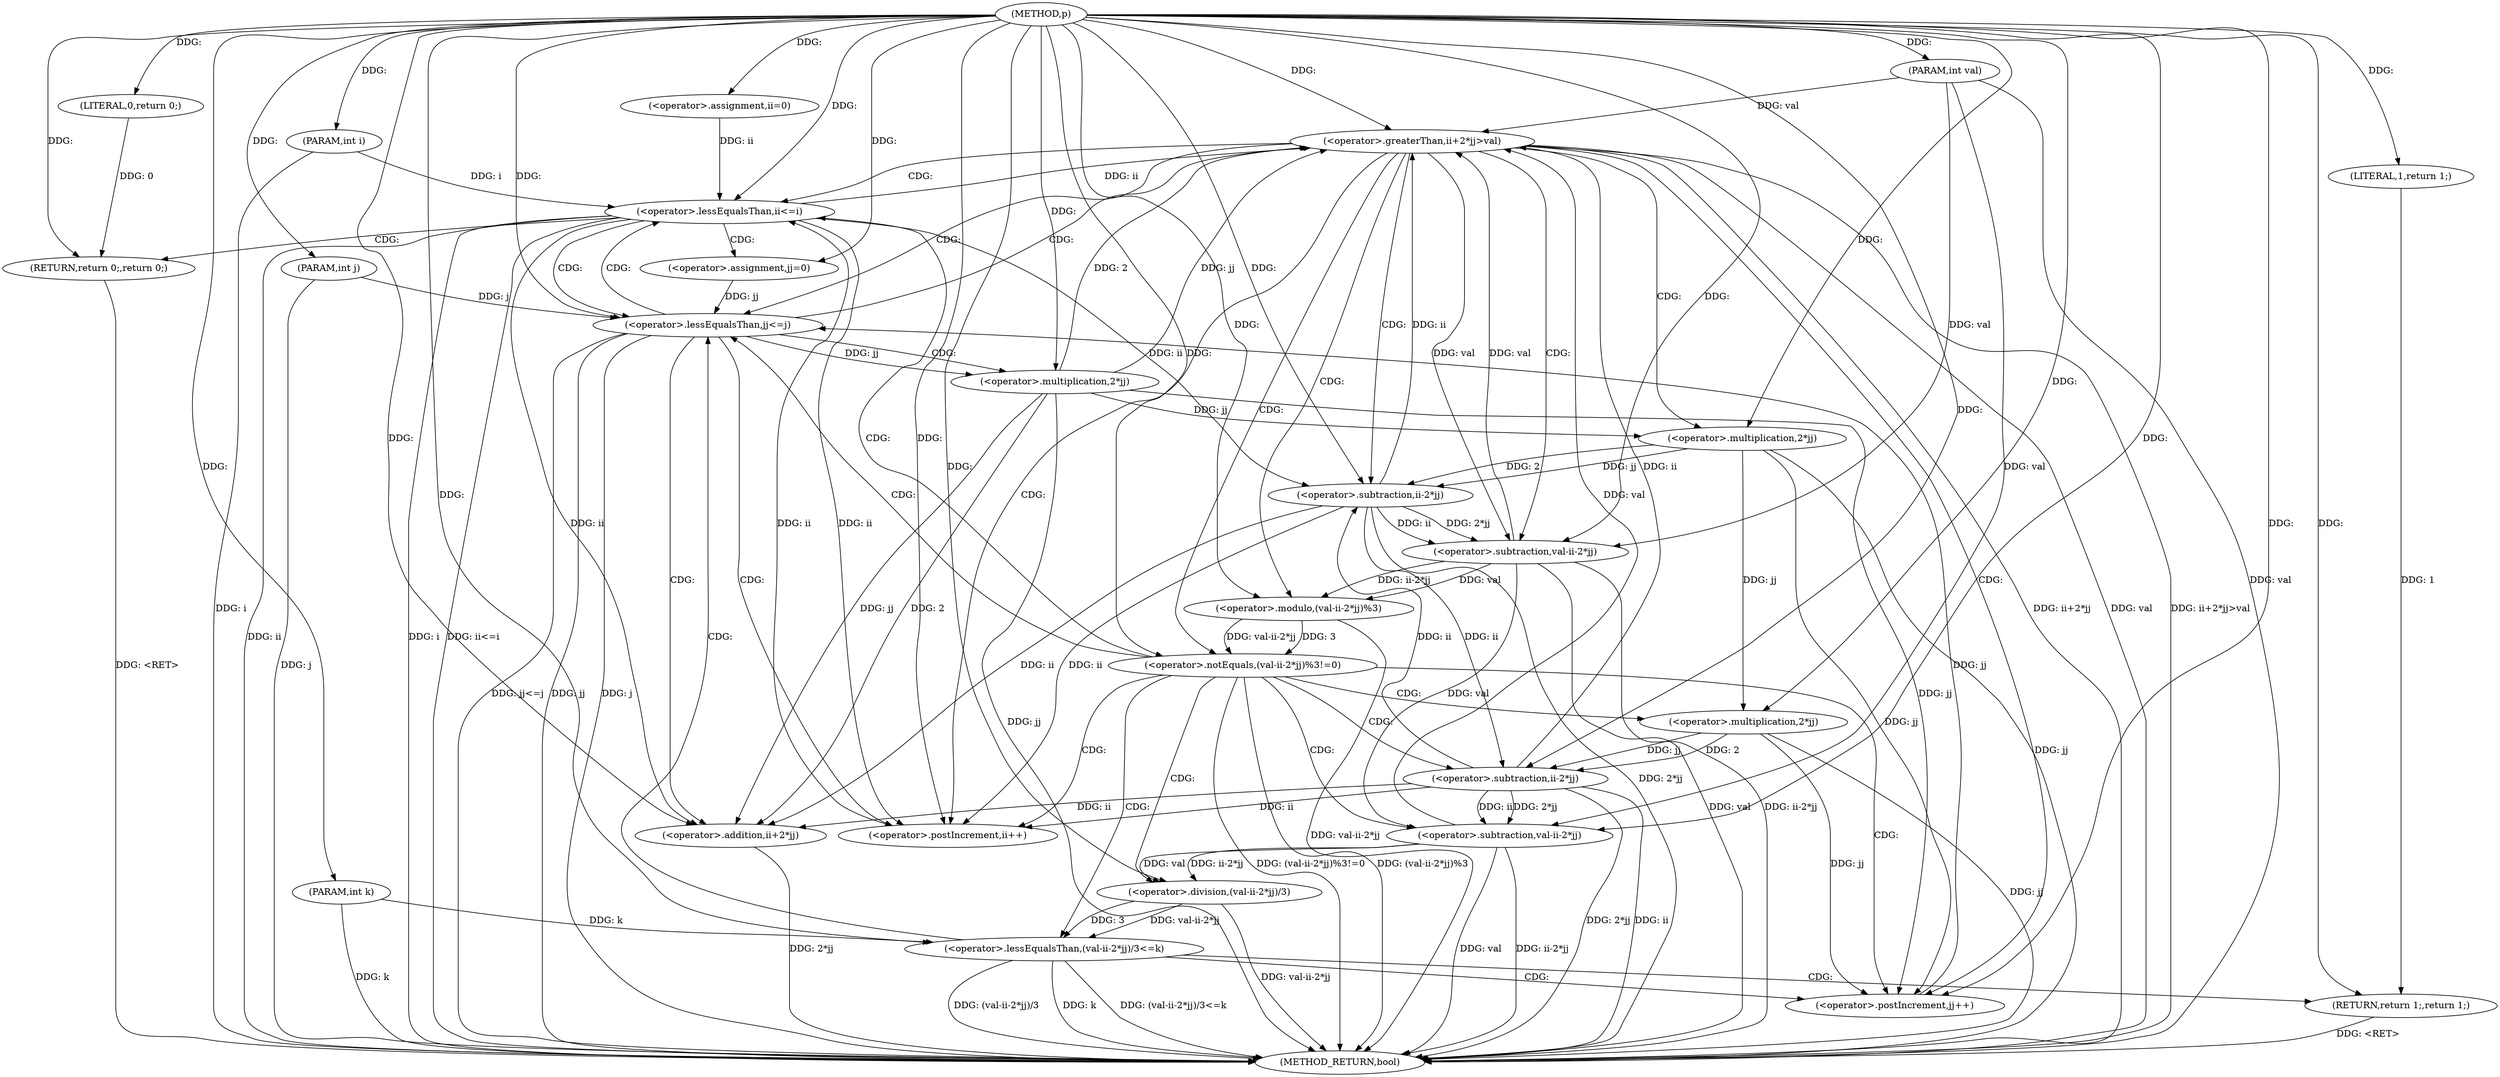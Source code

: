 digraph "p" {  
"1000101" [label = "(METHOD,p)" ]
"1000166" [label = "(METHOD_RETURN,bool)" ]
"1000102" [label = "(PARAM,int val)" ]
"1000103" [label = "(PARAM,int i)" ]
"1000104" [label = "(PARAM,int j)" ]
"1000105" [label = "(PARAM,int k)" ]
"1000164" [label = "(RETURN,return 0;,return 0;)" ]
"1000109" [label = "(<operator>.assignment,ii=0)" ]
"1000112" [label = "(<operator>.lessEqualsThan,ii<=i)" ]
"1000115" [label = "(<operator>.postIncrement,ii++)" ]
"1000165" [label = "(LITERAL,0,return 0;)" ]
"1000119" [label = "(<operator>.assignment,jj=0)" ]
"1000122" [label = "(<operator>.lessEqualsThan,jj<=j)" ]
"1000125" [label = "(<operator>.postIncrement,jj++)" ]
"1000129" [label = "(<operator>.greaterThan,ii+2*jj>val)" ]
"1000138" [label = "(<operator>.notEquals,(val-ii-2*jj)%3!=0)" ]
"1000151" [label = "(<operator>.lessEqualsThan,(val-ii-2*jj)/3<=k)" ]
"1000162" [label = "(RETURN,return 1;,return 1;)" ]
"1000163" [label = "(LITERAL,1,return 1;)" ]
"1000130" [label = "(<operator>.addition,ii+2*jj)" ]
"1000139" [label = "(<operator>.modulo,(val-ii-2*jj)%3)" ]
"1000152" [label = "(<operator>.division,(val-ii-2*jj)/3)" ]
"1000132" [label = "(<operator>.multiplication,2*jj)" ]
"1000140" [label = "(<operator>.subtraction,val-ii-2*jj)" ]
"1000153" [label = "(<operator>.subtraction,val-ii-2*jj)" ]
"1000142" [label = "(<operator>.subtraction,ii-2*jj)" ]
"1000155" [label = "(<operator>.subtraction,ii-2*jj)" ]
"1000144" [label = "(<operator>.multiplication,2*jj)" ]
"1000157" [label = "(<operator>.multiplication,2*jj)" ]
  "1000162" -> "1000166"  [ label = "DDG: <RET>"] 
  "1000102" -> "1000166"  [ label = "DDG: val"] 
  "1000103" -> "1000166"  [ label = "DDG: i"] 
  "1000104" -> "1000166"  [ label = "DDG: j"] 
  "1000105" -> "1000166"  [ label = "DDG: k"] 
  "1000112" -> "1000166"  [ label = "DDG: ii"] 
  "1000112" -> "1000166"  [ label = "DDG: i"] 
  "1000112" -> "1000166"  [ label = "DDG: ii<=i"] 
  "1000122" -> "1000166"  [ label = "DDG: jj"] 
  "1000122" -> "1000166"  [ label = "DDG: j"] 
  "1000122" -> "1000166"  [ label = "DDG: jj<=j"] 
  "1000132" -> "1000166"  [ label = "DDG: jj"] 
  "1000130" -> "1000166"  [ label = "DDG: 2*jj"] 
  "1000129" -> "1000166"  [ label = "DDG: ii+2*jj"] 
  "1000129" -> "1000166"  [ label = "DDG: val"] 
  "1000129" -> "1000166"  [ label = "DDG: ii+2*jj>val"] 
  "1000140" -> "1000166"  [ label = "DDG: val"] 
  "1000144" -> "1000166"  [ label = "DDG: jj"] 
  "1000142" -> "1000166"  [ label = "DDG: 2*jj"] 
  "1000140" -> "1000166"  [ label = "DDG: ii-2*jj"] 
  "1000139" -> "1000166"  [ label = "DDG: val-ii-2*jj"] 
  "1000138" -> "1000166"  [ label = "DDG: (val-ii-2*jj)%3"] 
  "1000138" -> "1000166"  [ label = "DDG: (val-ii-2*jj)%3!=0"] 
  "1000153" -> "1000166"  [ label = "DDG: val"] 
  "1000155" -> "1000166"  [ label = "DDG: ii"] 
  "1000157" -> "1000166"  [ label = "DDG: jj"] 
  "1000155" -> "1000166"  [ label = "DDG: 2*jj"] 
  "1000153" -> "1000166"  [ label = "DDG: ii-2*jj"] 
  "1000152" -> "1000166"  [ label = "DDG: val-ii-2*jj"] 
  "1000151" -> "1000166"  [ label = "DDG: (val-ii-2*jj)/3"] 
  "1000151" -> "1000166"  [ label = "DDG: k"] 
  "1000151" -> "1000166"  [ label = "DDG: (val-ii-2*jj)/3<=k"] 
  "1000164" -> "1000166"  [ label = "DDG: <RET>"] 
  "1000101" -> "1000102"  [ label = "DDG: "] 
  "1000101" -> "1000103"  [ label = "DDG: "] 
  "1000101" -> "1000104"  [ label = "DDG: "] 
  "1000101" -> "1000105"  [ label = "DDG: "] 
  "1000165" -> "1000164"  [ label = "DDG: 0"] 
  "1000101" -> "1000164"  [ label = "DDG: "] 
  "1000101" -> "1000109"  [ label = "DDG: "] 
  "1000101" -> "1000165"  [ label = "DDG: "] 
  "1000109" -> "1000112"  [ label = "DDG: ii"] 
  "1000115" -> "1000112"  [ label = "DDG: ii"] 
  "1000101" -> "1000112"  [ label = "DDG: "] 
  "1000103" -> "1000112"  [ label = "DDG: i"] 
  "1000112" -> "1000115"  [ label = "DDG: ii"] 
  "1000142" -> "1000115"  [ label = "DDG: ii"] 
  "1000155" -> "1000115"  [ label = "DDG: ii"] 
  "1000101" -> "1000115"  [ label = "DDG: "] 
  "1000101" -> "1000119"  [ label = "DDG: "] 
  "1000119" -> "1000122"  [ label = "DDG: jj"] 
  "1000125" -> "1000122"  [ label = "DDG: jj"] 
  "1000101" -> "1000122"  [ label = "DDG: "] 
  "1000104" -> "1000122"  [ label = "DDG: j"] 
  "1000132" -> "1000125"  [ label = "DDG: jj"] 
  "1000144" -> "1000125"  [ label = "DDG: jj"] 
  "1000157" -> "1000125"  [ label = "DDG: jj"] 
  "1000101" -> "1000125"  [ label = "DDG: "] 
  "1000163" -> "1000162"  [ label = "DDG: 1"] 
  "1000101" -> "1000162"  [ label = "DDG: "] 
  "1000132" -> "1000129"  [ label = "DDG: 2"] 
  "1000132" -> "1000129"  [ label = "DDG: jj"] 
  "1000112" -> "1000129"  [ label = "DDG: ii"] 
  "1000142" -> "1000129"  [ label = "DDG: ii"] 
  "1000155" -> "1000129"  [ label = "DDG: ii"] 
  "1000101" -> "1000129"  [ label = "DDG: "] 
  "1000140" -> "1000129"  [ label = "DDG: val"] 
  "1000153" -> "1000129"  [ label = "DDG: val"] 
  "1000102" -> "1000129"  [ label = "DDG: val"] 
  "1000139" -> "1000138"  [ label = "DDG: 3"] 
  "1000139" -> "1000138"  [ label = "DDG: val-ii-2*jj"] 
  "1000101" -> "1000138"  [ label = "DDG: "] 
  "1000152" -> "1000151"  [ label = "DDG: 3"] 
  "1000152" -> "1000151"  [ label = "DDG: val-ii-2*jj"] 
  "1000105" -> "1000151"  [ label = "DDG: k"] 
  "1000101" -> "1000151"  [ label = "DDG: "] 
  "1000101" -> "1000163"  [ label = "DDG: "] 
  "1000112" -> "1000130"  [ label = "DDG: ii"] 
  "1000142" -> "1000130"  [ label = "DDG: ii"] 
  "1000155" -> "1000130"  [ label = "DDG: ii"] 
  "1000101" -> "1000130"  [ label = "DDG: "] 
  "1000132" -> "1000130"  [ label = "DDG: 2"] 
  "1000132" -> "1000130"  [ label = "DDG: jj"] 
  "1000140" -> "1000139"  [ label = "DDG: ii-2*jj"] 
  "1000140" -> "1000139"  [ label = "DDG: val"] 
  "1000101" -> "1000139"  [ label = "DDG: "] 
  "1000153" -> "1000152"  [ label = "DDG: ii-2*jj"] 
  "1000153" -> "1000152"  [ label = "DDG: val"] 
  "1000101" -> "1000152"  [ label = "DDG: "] 
  "1000101" -> "1000132"  [ label = "DDG: "] 
  "1000122" -> "1000132"  [ label = "DDG: jj"] 
  "1000129" -> "1000140"  [ label = "DDG: val"] 
  "1000102" -> "1000140"  [ label = "DDG: val"] 
  "1000101" -> "1000140"  [ label = "DDG: "] 
  "1000142" -> "1000140"  [ label = "DDG: ii"] 
  "1000142" -> "1000140"  [ label = "DDG: 2*jj"] 
  "1000140" -> "1000153"  [ label = "DDG: val"] 
  "1000102" -> "1000153"  [ label = "DDG: val"] 
  "1000101" -> "1000153"  [ label = "DDG: "] 
  "1000155" -> "1000153"  [ label = "DDG: ii"] 
  "1000155" -> "1000153"  [ label = "DDG: 2*jj"] 
  "1000101" -> "1000142"  [ label = "DDG: "] 
  "1000112" -> "1000142"  [ label = "DDG: ii"] 
  "1000155" -> "1000142"  [ label = "DDG: ii"] 
  "1000144" -> "1000142"  [ label = "DDG: jj"] 
  "1000144" -> "1000142"  [ label = "DDG: 2"] 
  "1000142" -> "1000155"  [ label = "DDG: ii"] 
  "1000101" -> "1000155"  [ label = "DDG: "] 
  "1000157" -> "1000155"  [ label = "DDG: jj"] 
  "1000157" -> "1000155"  [ label = "DDG: 2"] 
  "1000101" -> "1000144"  [ label = "DDG: "] 
  "1000132" -> "1000144"  [ label = "DDG: jj"] 
  "1000101" -> "1000157"  [ label = "DDG: "] 
  "1000144" -> "1000157"  [ label = "DDG: jj"] 
  "1000112" -> "1000164"  [ label = "CDG: "] 
  "1000112" -> "1000119"  [ label = "CDG: "] 
  "1000112" -> "1000122"  [ label = "CDG: "] 
  "1000122" -> "1000112"  [ label = "CDG: "] 
  "1000122" -> "1000132"  [ label = "CDG: "] 
  "1000122" -> "1000129"  [ label = "CDG: "] 
  "1000122" -> "1000130"  [ label = "CDG: "] 
  "1000122" -> "1000115"  [ label = "CDG: "] 
  "1000129" -> "1000142"  [ label = "CDG: "] 
  "1000129" -> "1000139"  [ label = "CDG: "] 
  "1000129" -> "1000144"  [ label = "CDG: "] 
  "1000129" -> "1000140"  [ label = "CDG: "] 
  "1000129" -> "1000138"  [ label = "CDG: "] 
  "1000129" -> "1000125"  [ label = "CDG: "] 
  "1000129" -> "1000122"  [ label = "CDG: "] 
  "1000129" -> "1000112"  [ label = "CDG: "] 
  "1000129" -> "1000115"  [ label = "CDG: "] 
  "1000138" -> "1000153"  [ label = "CDG: "] 
  "1000138" -> "1000152"  [ label = "CDG: "] 
  "1000138" -> "1000157"  [ label = "CDG: "] 
  "1000138" -> "1000155"  [ label = "CDG: "] 
  "1000138" -> "1000151"  [ label = "CDG: "] 
  "1000138" -> "1000125"  [ label = "CDG: "] 
  "1000138" -> "1000122"  [ label = "CDG: "] 
  "1000138" -> "1000112"  [ label = "CDG: "] 
  "1000138" -> "1000115"  [ label = "CDG: "] 
  "1000151" -> "1000125"  [ label = "CDG: "] 
  "1000151" -> "1000122"  [ label = "CDG: "] 
  "1000151" -> "1000162"  [ label = "CDG: "] 
}
